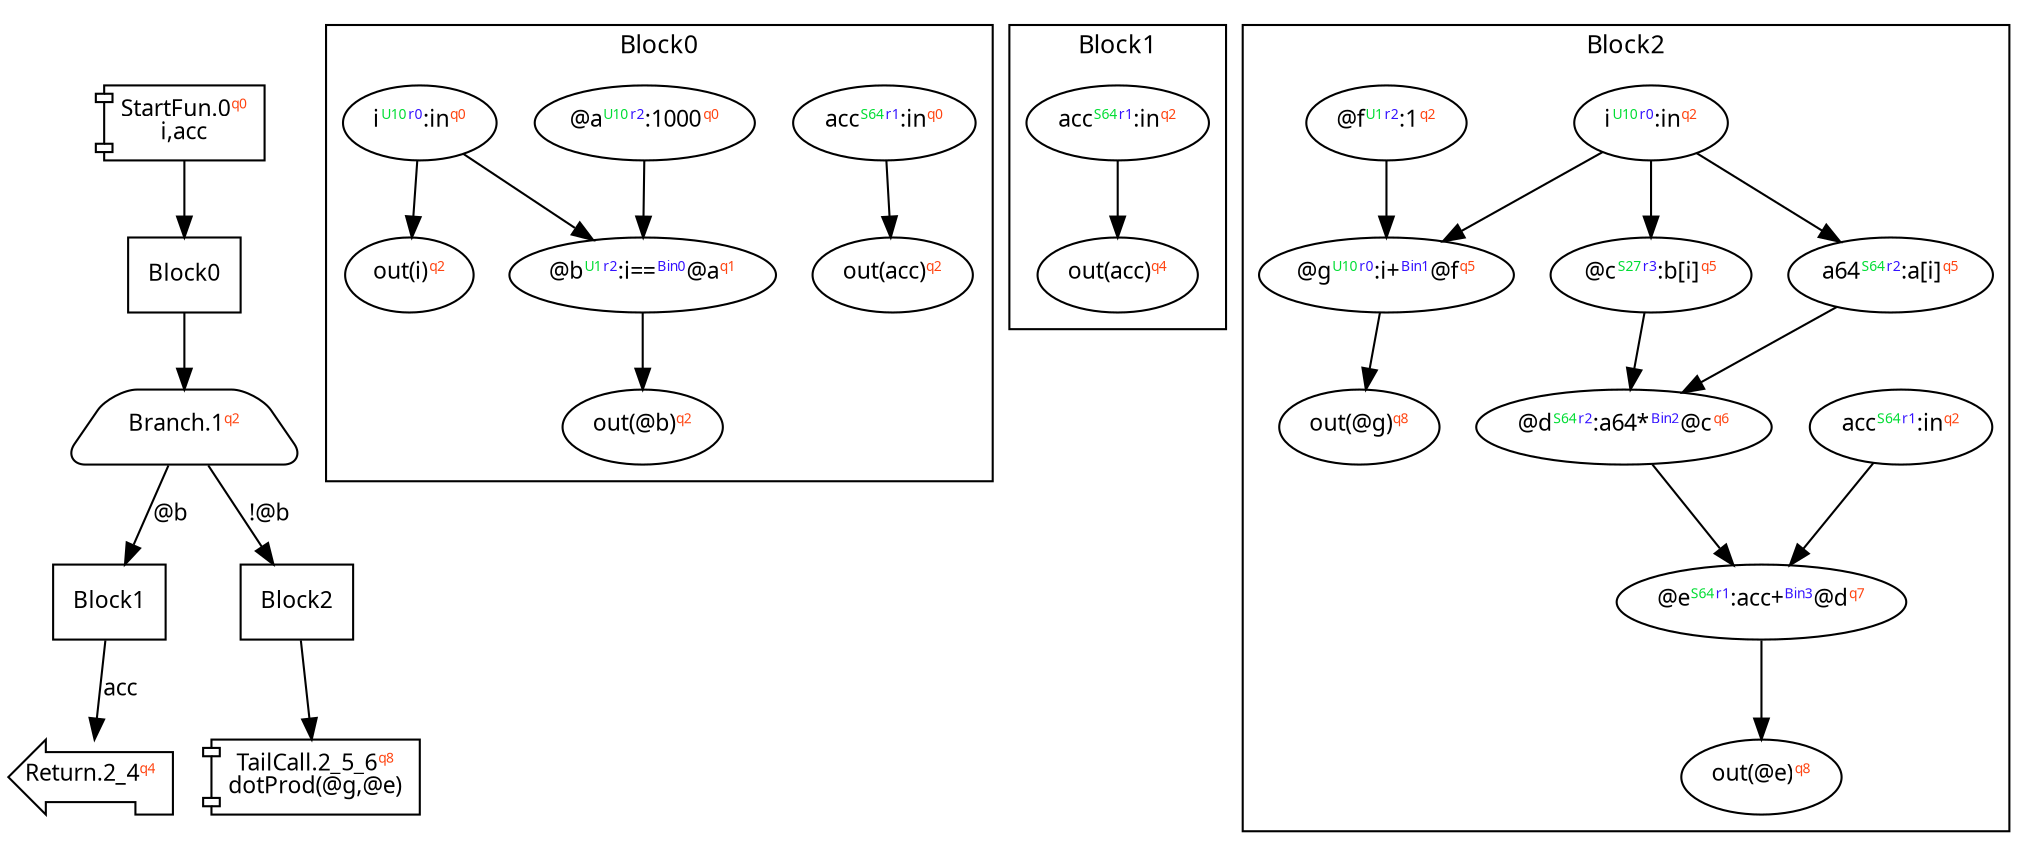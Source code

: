 digraph Program_ {
  graph [fontname = "Monaco", fontsize = 12, ranksep = 0.5];
  node [shape = box, fontname = "Monaco", fontsize = 11; colorscheme = pastel19];
  edge [fontname = "Monaco", fontsize = 11; colorscheme = pastel19];
  Jump0[label = <StartFun.0<font color="#ff4411" point-size="8"><sup>q0</sup></font><br/>i,acc>; shape = component];
  Jump0 -> Block0;
  Jump1[
    label = <Branch.1<font color="#ff4411" point-size="8"><sup>q2</sup></font>>;
    shape = trapezium; style = rounded;
  ];
  Block0 -> Jump1;
  Jump1 -> Block1 [label="@b"];
  Jump1 -> Block2 [label="!@b"];
  Jump2_4[label = <Return.2_4<font color="#ff4411" point-size="8"><sup>q4</sup></font>>; shape = lpromoter];
  Block1 -> Jump2_4 [label="acc"];
  Jump2_5_6[label = <TailCall.2_5_6<font color="#ff4411" point-size="8"><sup>q8</sup></font><br/>dotProd(@g,@e)>; shape = component];
  Block2 -> Jump2_5_6;
  Block0 [label = "Block0"];
  Block1 [label = "Block1"];
  Block2 [label = "Block2"];
  subgraph cluster_dfg_Block0 {
    node [shape = oval];
    label = "Block0";
    ndBlock0_0 [label=<out(acc)<font color="#ff4411" point-size="8"><sup>q2</sup></font>>];
    ndBlock0_1 [label=<acc<font color="#00dd33" point-size="8"><sup>S64</sup></font><font color="#3311ff" point-size="8"><sup>r1</sup></font>:in<font color="#ff4411" point-size="8"><sup>q0</sup></font>>];
    ndBlock0_2 [label=<i<font color="#00dd33" point-size="8"><sup>U10</sup></font><font color="#3311ff" point-size="8"><sup>r0</sup></font>:in<font color="#ff4411" point-size="8"><sup>q0</sup></font>>];
    ndBlock0_3 [label=<@a<font color="#00dd33" point-size="8"><sup>U10</sup></font><font color="#3311ff" point-size="8"><sup>r2</sup></font>:1000<font color="#ff4411" point-size="8"><sup>q0</sup></font>>];
    ndBlock0_4 [label=<out(i)<font color="#ff4411" point-size="8"><sup>q2</sup></font>>];
    ndBlock0_5 [label=<out(@b)<font color="#ff4411" point-size="8"><sup>q2</sup></font>>];
    ndBlock0_6 [label=<@b<font color="#00dd33" point-size="8"><sup>U1</sup></font><font color="#3311ff" point-size="8"><sup>r2</sup></font>:i==<font color="#3311ff" point-size="8"><sup>Bin0</sup></font>@a<font color="#ff4411" point-size="8"><sup>q1</sup></font>>];
    ndBlock0_1 -> ndBlock0_0;
    ndBlock0_2 -> ndBlock0_4;
    ndBlock0_2 -> ndBlock0_6;
    ndBlock0_3 -> ndBlock0_6;
    ndBlock0_6 -> ndBlock0_5;
  }
  subgraph cluster_dfg_Block1 {
    node [shape = oval];
    label = "Block1";
    ndBlock1_0 [label=<acc<font color="#00dd33" point-size="8"><sup>S64</sup></font><font color="#3311ff" point-size="8"><sup>r1</sup></font>:in<font color="#ff4411" point-size="8"><sup>q2</sup></font>>];
    ndBlock1_1 [label=<out(acc)<font color="#ff4411" point-size="8"><sup>q4</sup></font>>];
    ndBlock1_0 -> ndBlock1_1;
  }
  subgraph cluster_dfg_Block2 {
    node [shape = oval];
    label = "Block2";
    ndBlock2_0 [label=<a64<font color="#00dd33" point-size="8"><sup>S64</sup></font><font color="#3311ff" point-size="8"><sup>r2</sup></font>:a[i]<font color="#ff4411" point-size="8"><sup>q5</sup></font>>];
    ndBlock2_1 [label=<out(@e)<font color="#ff4411" point-size="8"><sup>q8</sup></font>>];
    ndBlock2_2 [label=<acc<font color="#00dd33" point-size="8"><sup>S64</sup></font><font color="#3311ff" point-size="8"><sup>r1</sup></font>:in<font color="#ff4411" point-size="8"><sup>q2</sup></font>>];
    ndBlock2_3 [label=<out(@g)<font color="#ff4411" point-size="8"><sup>q8</sup></font>>];
    ndBlock2_4 [label=<@d<font color="#00dd33" point-size="8"><sup>S64</sup></font><font color="#3311ff" point-size="8"><sup>r2</sup></font>:a64*<font color="#3311ff" point-size="8"><sup>Bin2</sup></font>@c<font color="#ff4411" point-size="8"><sup>q6</sup></font>>];
    ndBlock2_5 [label=<@e<font color="#00dd33" point-size="8"><sup>S64</sup></font><font color="#3311ff" point-size="8"><sup>r1</sup></font>:acc+<font color="#3311ff" point-size="8"><sup>Bin3</sup></font>@d<font color="#ff4411" point-size="8"><sup>q7</sup></font>>];
    ndBlock2_6 [label=<i<font color="#00dd33" point-size="8"><sup>U10</sup></font><font color="#3311ff" point-size="8"><sup>r0</sup></font>:in<font color="#ff4411" point-size="8"><sup>q2</sup></font>>];
    ndBlock2_7 [label=<@c<font color="#00dd33" point-size="8"><sup>S27</sup></font><font color="#3311ff" point-size="8"><sup>r3</sup></font>:b[i]<font color="#ff4411" point-size="8"><sup>q5</sup></font>>];
    ndBlock2_8 [label=<@f<font color="#00dd33" point-size="8"><sup>U1</sup></font><font color="#3311ff" point-size="8"><sup>r2</sup></font>:1<font color="#ff4411" point-size="8"><sup>q2</sup></font>>];
    ndBlock2_9 [label=<@g<font color="#00dd33" point-size="8"><sup>U10</sup></font><font color="#3311ff" point-size="8"><sup>r0</sup></font>:i+<font color="#3311ff" point-size="8"><sup>Bin1</sup></font>@f<font color="#ff4411" point-size="8"><sup>q5</sup></font>>];
    ndBlock2_0 -> ndBlock2_4;
    ndBlock2_2 -> ndBlock2_5;
    ndBlock2_4 -> ndBlock2_5;
    ndBlock2_5 -> ndBlock2_1;
    ndBlock2_6 -> ndBlock2_0;
    ndBlock2_6 -> ndBlock2_7;
    ndBlock2_6 -> ndBlock2_9;
    ndBlock2_7 -> ndBlock2_4;
    ndBlock2_8 -> ndBlock2_9;
    ndBlock2_9 -> ndBlock2_3;
  }
}

